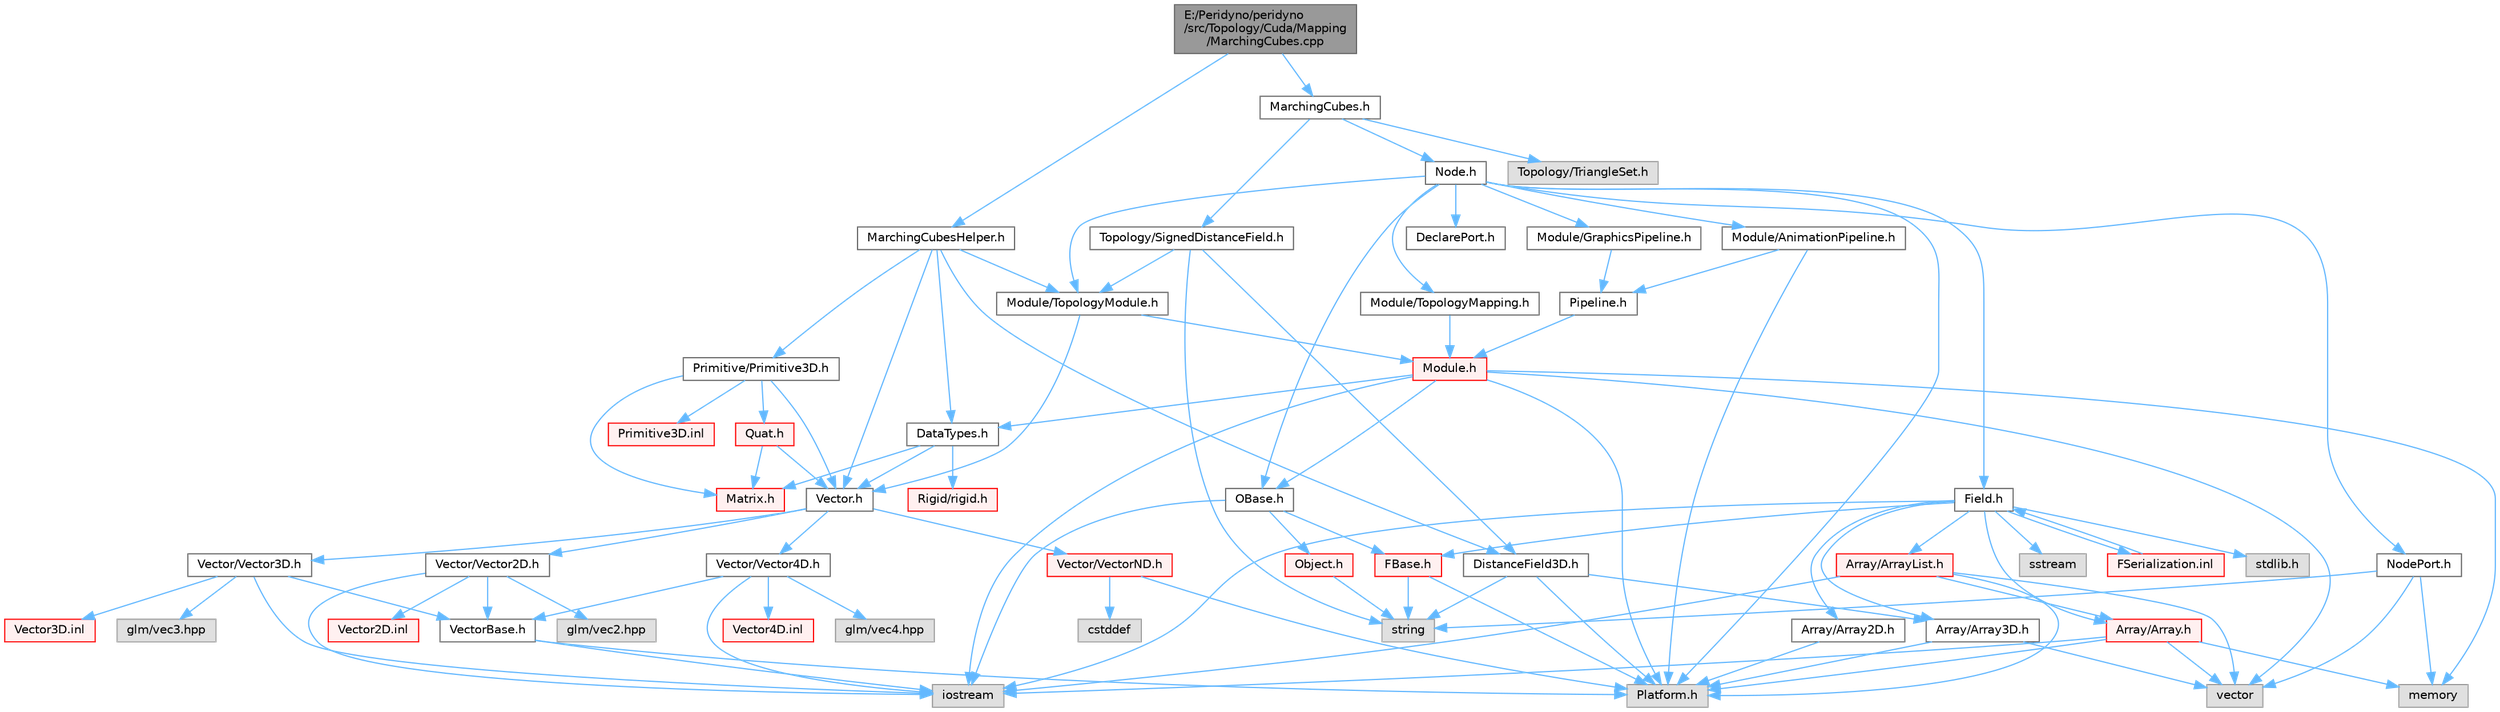 digraph "E:/Peridyno/peridyno/src/Topology/Cuda/Mapping/MarchingCubes.cpp"
{
 // LATEX_PDF_SIZE
  bgcolor="transparent";
  edge [fontname=Helvetica,fontsize=10,labelfontname=Helvetica,labelfontsize=10];
  node [fontname=Helvetica,fontsize=10,shape=box,height=0.2,width=0.4];
  Node1 [id="Node000001",label="E:/Peridyno/peridyno\l/src/Topology/Cuda/Mapping\l/MarchingCubes.cpp",height=0.2,width=0.4,color="gray40", fillcolor="grey60", style="filled", fontcolor="black",tooltip=" "];
  Node1 -> Node2 [id="edge1_Node000001_Node000002",color="steelblue1",style="solid",tooltip=" "];
  Node2 [id="Node000002",label="MarchingCubes.h",height=0.2,width=0.4,color="grey40", fillcolor="white", style="filled",URL="$_marching_cubes_8h.html",tooltip=" "];
  Node2 -> Node3 [id="edge2_Node000002_Node000003",color="steelblue1",style="solid",tooltip=" "];
  Node3 [id="Node000003",label="Node.h",height=0.2,width=0.4,color="grey40", fillcolor="white", style="filled",URL="$_node_8h.html",tooltip=" "];
  Node3 -> Node4 [id="edge3_Node000003_Node000004",color="steelblue1",style="solid",tooltip=" "];
  Node4 [id="Node000004",label="OBase.h",height=0.2,width=0.4,color="grey40", fillcolor="white", style="filled",URL="$_o_base_8h.html",tooltip=" "];
  Node4 -> Node5 [id="edge4_Node000004_Node000005",color="steelblue1",style="solid",tooltip=" "];
  Node5 [id="Node000005",label="iostream",height=0.2,width=0.4,color="grey60", fillcolor="#E0E0E0", style="filled",tooltip=" "];
  Node4 -> Node6 [id="edge5_Node000004_Node000006",color="steelblue1",style="solid",tooltip=" "];
  Node6 [id="Node000006",label="FBase.h",height=0.2,width=0.4,color="red", fillcolor="#FFF0F0", style="filled",URL="$_f_base_8h.html",tooltip=" "];
  Node6 -> Node7 [id="edge6_Node000006_Node000007",color="steelblue1",style="solid",tooltip=" "];
  Node7 [id="Node000007",label="Platform.h",height=0.2,width=0.4,color="grey60", fillcolor="#E0E0E0", style="filled",tooltip=" "];
  Node6 -> Node10 [id="edge7_Node000006_Node000010",color="steelblue1",style="solid",tooltip=" "];
  Node10 [id="Node000010",label="string",height=0.2,width=0.4,color="grey60", fillcolor="#E0E0E0", style="filled",tooltip=" "];
  Node4 -> Node13 [id="edge8_Node000004_Node000013",color="steelblue1",style="solid",tooltip=" "];
  Node13 [id="Node000013",label="Object.h",height=0.2,width=0.4,color="red", fillcolor="#FFF0F0", style="filled",URL="$_object_8h.html",tooltip=" "];
  Node13 -> Node10 [id="edge9_Node000013_Node000010",color="steelblue1",style="solid",tooltip=" "];
  Node3 -> Node16 [id="edge10_Node000003_Node000016",color="steelblue1",style="solid",tooltip=" "];
  Node16 [id="Node000016",label="Field.h",height=0.2,width=0.4,color="grey40", fillcolor="white", style="filled",URL="$_field_8h.html",tooltip=" "];
  Node16 -> Node5 [id="edge11_Node000016_Node000005",color="steelblue1",style="solid",tooltip=" "];
  Node16 -> Node17 [id="edge12_Node000016_Node000017",color="steelblue1",style="solid",tooltip=" "];
  Node17 [id="Node000017",label="stdlib.h",height=0.2,width=0.4,color="grey60", fillcolor="#E0E0E0", style="filled",tooltip=" "];
  Node16 -> Node18 [id="edge13_Node000016_Node000018",color="steelblue1",style="solid",tooltip=" "];
  Node18 [id="Node000018",label="sstream",height=0.2,width=0.4,color="grey60", fillcolor="#E0E0E0", style="filled",tooltip=" "];
  Node16 -> Node6 [id="edge14_Node000016_Node000006",color="steelblue1",style="solid",tooltip=" "];
  Node16 -> Node19 [id="edge15_Node000016_Node000019",color="steelblue1",style="solid",tooltip=" "];
  Node19 [id="Node000019",label="Array/Array.h",height=0.2,width=0.4,color="red", fillcolor="#FFF0F0", style="filled",URL="$_array_8h.html",tooltip=" "];
  Node19 -> Node7 [id="edge16_Node000019_Node000007",color="steelblue1",style="solid",tooltip=" "];
  Node19 -> Node21 [id="edge17_Node000019_Node000021",color="steelblue1",style="solid",tooltip=" "];
  Node21 [id="Node000021",label="vector",height=0.2,width=0.4,color="grey60", fillcolor="#E0E0E0", style="filled",tooltip=" "];
  Node19 -> Node5 [id="edge18_Node000019_Node000005",color="steelblue1",style="solid",tooltip=" "];
  Node19 -> Node22 [id="edge19_Node000019_Node000022",color="steelblue1",style="solid",tooltip=" "];
  Node22 [id="Node000022",label="memory",height=0.2,width=0.4,color="grey60", fillcolor="#E0E0E0", style="filled",tooltip=" "];
  Node16 -> Node24 [id="edge20_Node000016_Node000024",color="steelblue1",style="solid",tooltip=" "];
  Node24 [id="Node000024",label="Array/Array2D.h",height=0.2,width=0.4,color="grey40", fillcolor="white", style="filled",URL="$_array2_d_8h.html",tooltip=" "];
  Node24 -> Node7 [id="edge21_Node000024_Node000007",color="steelblue1",style="solid",tooltip=" "];
  Node16 -> Node25 [id="edge22_Node000016_Node000025",color="steelblue1",style="solid",tooltip=" "];
  Node25 [id="Node000025",label="Array/Array3D.h",height=0.2,width=0.4,color="grey40", fillcolor="white", style="filled",URL="$_array3_d_8h.html",tooltip=" "];
  Node25 -> Node7 [id="edge23_Node000025_Node000007",color="steelblue1",style="solid",tooltip=" "];
  Node25 -> Node21 [id="edge24_Node000025_Node000021",color="steelblue1",style="solid",tooltip=" "];
  Node16 -> Node26 [id="edge25_Node000016_Node000026",color="steelblue1",style="solid",tooltip=" "];
  Node26 [id="Node000026",label="Array/ArrayList.h",height=0.2,width=0.4,color="red", fillcolor="#FFF0F0", style="filled",URL="$_array_list_8h.html",tooltip=" "];
  Node26 -> Node21 [id="edge26_Node000026_Node000021",color="steelblue1",style="solid",tooltip=" "];
  Node26 -> Node5 [id="edge27_Node000026_Node000005",color="steelblue1",style="solid",tooltip=" "];
  Node26 -> Node7 [id="edge28_Node000026_Node000007",color="steelblue1",style="solid",tooltip=" "];
  Node26 -> Node19 [id="edge29_Node000026_Node000019",color="steelblue1",style="solid",tooltip=" "];
  Node16 -> Node67 [id="edge30_Node000016_Node000067",color="steelblue1",style="solid",tooltip=" "];
  Node67 [id="Node000067",label="FSerialization.inl",height=0.2,width=0.4,color="red", fillcolor="#FFF0F0", style="filled",URL="$_f_serialization_8inl.html",tooltip=" "];
  Node67 -> Node16 [id="edge31_Node000067_Node000016",color="steelblue1",style="solid",tooltip=" "];
  Node3 -> Node7 [id="edge32_Node000003_Node000007",color="steelblue1",style="solid",tooltip=" "];
  Node3 -> Node71 [id="edge33_Node000003_Node000071",color="steelblue1",style="solid",tooltip=" "];
  Node71 [id="Node000071",label="DeclarePort.h",height=0.2,width=0.4,color="grey40", fillcolor="white", style="filled",URL="$_declare_port_8h.html",tooltip=" "];
  Node3 -> Node72 [id="edge34_Node000003_Node000072",color="steelblue1",style="solid",tooltip=" "];
  Node72 [id="Node000072",label="NodePort.h",height=0.2,width=0.4,color="grey40", fillcolor="white", style="filled",URL="$_node_port_8h.html",tooltip=" "];
  Node72 -> Node10 [id="edge35_Node000072_Node000010",color="steelblue1",style="solid",tooltip=" "];
  Node72 -> Node21 [id="edge36_Node000072_Node000021",color="steelblue1",style="solid",tooltip=" "];
  Node72 -> Node22 [id="edge37_Node000072_Node000022",color="steelblue1",style="solid",tooltip=" "];
  Node3 -> Node73 [id="edge38_Node000003_Node000073",color="steelblue1",style="solid",tooltip=" "];
  Node73 [id="Node000073",label="Module/TopologyModule.h",height=0.2,width=0.4,color="grey40", fillcolor="white", style="filled",URL="$_topology_module_8h.html",tooltip=" "];
  Node73 -> Node31 [id="edge39_Node000073_Node000031",color="steelblue1",style="solid",tooltip=" "];
  Node31 [id="Node000031",label="Vector.h",height=0.2,width=0.4,color="grey40", fillcolor="white", style="filled",URL="$_vector_8h.html",tooltip=" "];
  Node31 -> Node32 [id="edge40_Node000031_Node000032",color="steelblue1",style="solid",tooltip=" "];
  Node32 [id="Node000032",label="Vector/Vector2D.h",height=0.2,width=0.4,color="grey40", fillcolor="white", style="filled",URL="$_vector2_d_8h.html",tooltip=" "];
  Node32 -> Node33 [id="edge41_Node000032_Node000033",color="steelblue1",style="solid",tooltip=" "];
  Node33 [id="Node000033",label="glm/vec2.hpp",height=0.2,width=0.4,color="grey60", fillcolor="#E0E0E0", style="filled",tooltip=" "];
  Node32 -> Node5 [id="edge42_Node000032_Node000005",color="steelblue1",style="solid",tooltip=" "];
  Node32 -> Node34 [id="edge43_Node000032_Node000034",color="steelblue1",style="solid",tooltip=" "];
  Node34 [id="Node000034",label="VectorBase.h",height=0.2,width=0.4,color="grey40", fillcolor="white", style="filled",URL="$_vector_base_8h.html",tooltip=" "];
  Node34 -> Node5 [id="edge44_Node000034_Node000005",color="steelblue1",style="solid",tooltip=" "];
  Node34 -> Node7 [id="edge45_Node000034_Node000007",color="steelblue1",style="solid",tooltip=" "];
  Node32 -> Node35 [id="edge46_Node000032_Node000035",color="steelblue1",style="solid",tooltip=" "];
  Node35 [id="Node000035",label="Vector2D.inl",height=0.2,width=0.4,color="red", fillcolor="#FFF0F0", style="filled",URL="$_vector2_d_8inl.html",tooltip=" "];
  Node31 -> Node38 [id="edge47_Node000031_Node000038",color="steelblue1",style="solid",tooltip=" "];
  Node38 [id="Node000038",label="Vector/Vector3D.h",height=0.2,width=0.4,color="grey40", fillcolor="white", style="filled",URL="$_vector3_d_8h.html",tooltip=" "];
  Node38 -> Node39 [id="edge48_Node000038_Node000039",color="steelblue1",style="solid",tooltip=" "];
  Node39 [id="Node000039",label="glm/vec3.hpp",height=0.2,width=0.4,color="grey60", fillcolor="#E0E0E0", style="filled",tooltip=" "];
  Node38 -> Node5 [id="edge49_Node000038_Node000005",color="steelblue1",style="solid",tooltip=" "];
  Node38 -> Node34 [id="edge50_Node000038_Node000034",color="steelblue1",style="solid",tooltip=" "];
  Node38 -> Node40 [id="edge51_Node000038_Node000040",color="steelblue1",style="solid",tooltip=" "];
  Node40 [id="Node000040",label="Vector3D.inl",height=0.2,width=0.4,color="red", fillcolor="#FFF0F0", style="filled",URL="$_vector3_d_8inl.html",tooltip=" "];
  Node31 -> Node41 [id="edge52_Node000031_Node000041",color="steelblue1",style="solid",tooltip=" "];
  Node41 [id="Node000041",label="Vector/Vector4D.h",height=0.2,width=0.4,color="grey40", fillcolor="white", style="filled",URL="$_vector4_d_8h.html",tooltip=" "];
  Node41 -> Node42 [id="edge53_Node000041_Node000042",color="steelblue1",style="solid",tooltip=" "];
  Node42 [id="Node000042",label="glm/vec4.hpp",height=0.2,width=0.4,color="grey60", fillcolor="#E0E0E0", style="filled",tooltip=" "];
  Node41 -> Node5 [id="edge54_Node000041_Node000005",color="steelblue1",style="solid",tooltip=" "];
  Node41 -> Node34 [id="edge55_Node000041_Node000034",color="steelblue1",style="solid",tooltip=" "];
  Node41 -> Node43 [id="edge56_Node000041_Node000043",color="steelblue1",style="solid",tooltip=" "];
  Node43 [id="Node000043",label="Vector4D.inl",height=0.2,width=0.4,color="red", fillcolor="#FFF0F0", style="filled",URL="$_vector4_d_8inl.html",tooltip=" "];
  Node31 -> Node44 [id="edge57_Node000031_Node000044",color="steelblue1",style="solid",tooltip=" "];
  Node44 [id="Node000044",label="Vector/VectorND.h",height=0.2,width=0.4,color="red", fillcolor="#FFF0F0", style="filled",URL="$_vector_n_d_8h.html",tooltip=" "];
  Node44 -> Node45 [id="edge58_Node000044_Node000045",color="steelblue1",style="solid",tooltip=" "];
  Node45 [id="Node000045",label="cstddef",height=0.2,width=0.4,color="grey60", fillcolor="#E0E0E0", style="filled",tooltip=" "];
  Node44 -> Node7 [id="edge59_Node000044_Node000007",color="steelblue1",style="solid",tooltip=" "];
  Node73 -> Node74 [id="edge60_Node000073_Node000074",color="steelblue1",style="solid",tooltip=" "];
  Node74 [id="Node000074",label="Module.h",height=0.2,width=0.4,color="red", fillcolor="#FFF0F0", style="filled",URL="$_module_8h.html",tooltip=" "];
  Node74 -> Node7 [id="edge61_Node000074_Node000007",color="steelblue1",style="solid",tooltip=" "];
  Node74 -> Node22 [id="edge62_Node000074_Node000022",color="steelblue1",style="solid",tooltip=" "];
  Node74 -> Node21 [id="edge63_Node000074_Node000021",color="steelblue1",style="solid",tooltip=" "];
  Node74 -> Node5 [id="edge64_Node000074_Node000005",color="steelblue1",style="solid",tooltip=" "];
  Node74 -> Node4 [id="edge65_Node000074_Node000004",color="steelblue1",style="solid",tooltip=" "];
  Node74 -> Node83 [id="edge66_Node000074_Node000083",color="steelblue1",style="solid",tooltip=" "];
  Node83 [id="Node000083",label="DataTypes.h",height=0.2,width=0.4,color="grey40", fillcolor="white", style="filled",URL="$_data_types_8h.html",tooltip=" "];
  Node83 -> Node31 [id="edge67_Node000083_Node000031",color="steelblue1",style="solid",tooltip=" "];
  Node83 -> Node49 [id="edge68_Node000083_Node000049",color="steelblue1",style="solid",tooltip=" "];
  Node49 [id="Node000049",label="Matrix.h",height=0.2,width=0.4,color="red", fillcolor="#FFF0F0", style="filled",URL="$_matrix_8h.html",tooltip=" "];
  Node83 -> Node84 [id="edge69_Node000083_Node000084",color="steelblue1",style="solid",tooltip=" "];
  Node84 [id="Node000084",label="Rigid/rigid.h",height=0.2,width=0.4,color="red", fillcolor="#FFF0F0", style="filled",URL="$rigid_8h.html",tooltip=" "];
  Node3 -> Node93 [id="edge70_Node000003_Node000093",color="steelblue1",style="solid",tooltip=" "];
  Node93 [id="Node000093",label="Module/TopologyMapping.h",height=0.2,width=0.4,color="grey40", fillcolor="white", style="filled",URL="$_topology_mapping_8h.html",tooltip=" "];
  Node93 -> Node74 [id="edge71_Node000093_Node000074",color="steelblue1",style="solid",tooltip=" "];
  Node3 -> Node94 [id="edge72_Node000003_Node000094",color="steelblue1",style="solid",tooltip=" "];
  Node94 [id="Node000094",label="Module/AnimationPipeline.h",height=0.2,width=0.4,color="grey40", fillcolor="white", style="filled",URL="$_animation_pipeline_8h.html",tooltip=" "];
  Node94 -> Node95 [id="edge73_Node000094_Node000095",color="steelblue1",style="solid",tooltip=" "];
  Node95 [id="Node000095",label="Pipeline.h",height=0.2,width=0.4,color="grey40", fillcolor="white", style="filled",URL="$_pipeline_8h.html",tooltip=" "];
  Node95 -> Node74 [id="edge74_Node000095_Node000074",color="steelblue1",style="solid",tooltip=" "];
  Node94 -> Node7 [id="edge75_Node000094_Node000007",color="steelblue1",style="solid",tooltip=" "];
  Node3 -> Node96 [id="edge76_Node000003_Node000096",color="steelblue1",style="solid",tooltip=" "];
  Node96 [id="Node000096",label="Module/GraphicsPipeline.h",height=0.2,width=0.4,color="grey40", fillcolor="white", style="filled",URL="$_graphics_pipeline_8h.html",tooltip=" "];
  Node96 -> Node95 [id="edge77_Node000096_Node000095",color="steelblue1",style="solid",tooltip=" "];
  Node2 -> Node97 [id="edge78_Node000002_Node000097",color="steelblue1",style="solid",tooltip=" "];
  Node97 [id="Node000097",label="Topology/SignedDistanceField.h",height=0.2,width=0.4,color="grey40", fillcolor="white", style="filled",URL="$_signed_distance_field_8h.html",tooltip=" "];
  Node97 -> Node10 [id="edge79_Node000097_Node000010",color="steelblue1",style="solid",tooltip=" "];
  Node97 -> Node73 [id="edge80_Node000097_Node000073",color="steelblue1",style="solid",tooltip=" "];
  Node97 -> Node98 [id="edge81_Node000097_Node000098",color="steelblue1",style="solid",tooltip=" "];
  Node98 [id="Node000098",label="DistanceField3D.h",height=0.2,width=0.4,color="grey40", fillcolor="white", style="filled",URL="$_distance_field3_d_8h.html",tooltip="GPU supported signed distance field."];
  Node98 -> Node10 [id="edge82_Node000098_Node000010",color="steelblue1",style="solid",tooltip=" "];
  Node98 -> Node7 [id="edge83_Node000098_Node000007",color="steelblue1",style="solid",tooltip=" "];
  Node98 -> Node25 [id="edge84_Node000098_Node000025",color="steelblue1",style="solid",tooltip=" "];
  Node2 -> Node99 [id="edge85_Node000002_Node000099",color="steelblue1",style="solid",tooltip=" "];
  Node99 [id="Node000099",label="Topology/TriangleSet.h",height=0.2,width=0.4,color="grey60", fillcolor="#E0E0E0", style="filled",tooltip=" "];
  Node1 -> Node100 [id="edge86_Node000001_Node000100",color="steelblue1",style="solid",tooltip=" "];
  Node100 [id="Node000100",label="MarchingCubesHelper.h",height=0.2,width=0.4,color="grey40", fillcolor="white", style="filled",URL="$_marching_cubes_helper_8h.html",tooltip=" "];
  Node100 -> Node31 [id="edge87_Node000100_Node000031",color="steelblue1",style="solid",tooltip=" "];
  Node100 -> Node83 [id="edge88_Node000100_Node000083",color="steelblue1",style="solid",tooltip=" "];
  Node100 -> Node73 [id="edge89_Node000100_Node000073",color="steelblue1",style="solid",tooltip=" "];
  Node100 -> Node101 [id="edge90_Node000100_Node000101",color="steelblue1",style="solid",tooltip=" "];
  Node101 [id="Node000101",label="Primitive/Primitive3D.h",height=0.2,width=0.4,color="grey40", fillcolor="white", style="filled",URL="$_primitive3_d_8h.html",tooltip=" "];
  Node101 -> Node31 [id="edge91_Node000101_Node000031",color="steelblue1",style="solid",tooltip=" "];
  Node101 -> Node49 [id="edge92_Node000101_Node000049",color="steelblue1",style="solid",tooltip=" "];
  Node101 -> Node62 [id="edge93_Node000101_Node000062",color="steelblue1",style="solid",tooltip=" "];
  Node62 [id="Node000062",label="Quat.h",height=0.2,width=0.4,color="red", fillcolor="#FFF0F0", style="filled",URL="$_quat_8h.html",tooltip="Implementation of quaternion."];
  Node62 -> Node31 [id="edge94_Node000062_Node000031",color="steelblue1",style="solid",tooltip=" "];
  Node62 -> Node49 [id="edge95_Node000062_Node000049",color="steelblue1",style="solid",tooltip=" "];
  Node101 -> Node102 [id="edge96_Node000101_Node000102",color="steelblue1",style="solid",tooltip=" "];
  Node102 [id="Node000102",label="Primitive3D.inl",height=0.2,width=0.4,color="red", fillcolor="#FFF0F0", style="filled",URL="$_primitive3_d_8inl.html",tooltip=" "];
  Node100 -> Node98 [id="edge97_Node000100_Node000098",color="steelblue1",style="solid",tooltip=" "];
}
